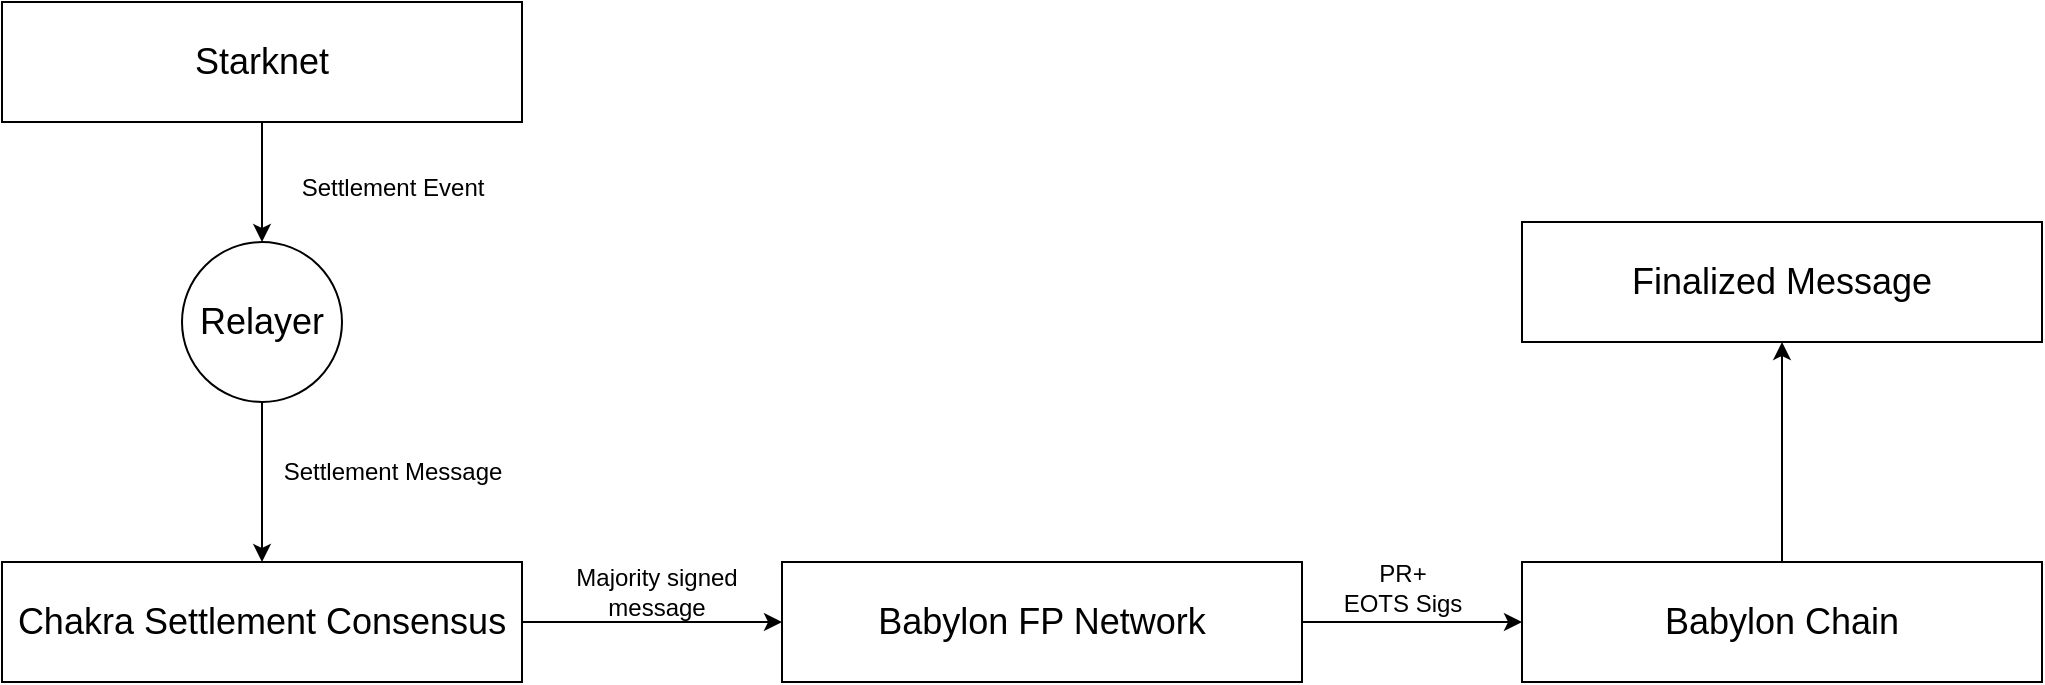 <mxfile version="24.7.8">
  <diagram name="第 1 页" id="hiAz2fmXMrzASrP7i6Rt">
    <mxGraphModel dx="1024" dy="1135" grid="1" gridSize="10" guides="1" tooltips="1" connect="1" arrows="1" fold="1" page="1" pageScale="1" pageWidth="1169" pageHeight="827" math="0" shadow="0">
      <root>
        <mxCell id="0" />
        <mxCell id="1" parent="0" />
        <mxCell id="19Ys3CgmfC235RJ0CHdx-4" value="" style="edgeStyle=orthogonalEdgeStyle;rounded=0;orthogonalLoop=1;jettySize=auto;html=1;" edge="1" parent="1" source="19Ys3CgmfC235RJ0CHdx-1" target="19Ys3CgmfC235RJ0CHdx-3">
          <mxGeometry relative="1" as="geometry" />
        </mxCell>
        <mxCell id="19Ys3CgmfC235RJ0CHdx-1" value="&lt;font style=&quot;font-size: 18px;&quot;&gt;Starknet&lt;/font&gt;" style="rounded=0;whiteSpace=wrap;html=1;" vertex="1" parent="1">
          <mxGeometry x="130" y="140" width="260" height="60" as="geometry" />
        </mxCell>
        <mxCell id="19Ys3CgmfC235RJ0CHdx-11" style="edgeStyle=orthogonalEdgeStyle;rounded=0;orthogonalLoop=1;jettySize=auto;html=1;entryX=0;entryY=0.5;entryDx=0;entryDy=0;" edge="1" parent="1" source="19Ys3CgmfC235RJ0CHdx-2" target="19Ys3CgmfC235RJ0CHdx-8">
          <mxGeometry relative="1" as="geometry" />
        </mxCell>
        <mxCell id="19Ys3CgmfC235RJ0CHdx-2" value="&lt;font style=&quot;font-size: 18px;&quot;&gt;Chakra Settlement Consensus&lt;/font&gt;" style="rounded=0;whiteSpace=wrap;html=1;" vertex="1" parent="1">
          <mxGeometry x="130" y="420" width="260" height="60" as="geometry" />
        </mxCell>
        <mxCell id="19Ys3CgmfC235RJ0CHdx-6" value="" style="edgeStyle=orthogonalEdgeStyle;rounded=0;orthogonalLoop=1;jettySize=auto;html=1;" edge="1" parent="1" source="19Ys3CgmfC235RJ0CHdx-3" target="19Ys3CgmfC235RJ0CHdx-2">
          <mxGeometry relative="1" as="geometry" />
        </mxCell>
        <mxCell id="19Ys3CgmfC235RJ0CHdx-3" value="&lt;font style=&quot;font-size: 18px;&quot;&gt;Relayer&lt;/font&gt;" style="ellipse;whiteSpace=wrap;html=1;aspect=fixed;" vertex="1" parent="1">
          <mxGeometry x="220" y="260" width="80" height="80" as="geometry" />
        </mxCell>
        <mxCell id="19Ys3CgmfC235RJ0CHdx-5" value="Settlement Event" style="text;html=1;align=center;verticalAlign=middle;resizable=0;points=[];autosize=1;strokeColor=none;fillColor=none;" vertex="1" parent="1">
          <mxGeometry x="270" y="218" width="110" height="30" as="geometry" />
        </mxCell>
        <mxCell id="19Ys3CgmfC235RJ0CHdx-7" value="Settlement Message" style="text;html=1;align=center;verticalAlign=middle;resizable=0;points=[];autosize=1;strokeColor=none;fillColor=none;" vertex="1" parent="1">
          <mxGeometry x="260" y="360" width="130" height="30" as="geometry" />
        </mxCell>
        <mxCell id="19Ys3CgmfC235RJ0CHdx-13" value="" style="edgeStyle=orthogonalEdgeStyle;rounded=0;orthogonalLoop=1;jettySize=auto;html=1;" edge="1" parent="1" source="19Ys3CgmfC235RJ0CHdx-8" target="19Ys3CgmfC235RJ0CHdx-12">
          <mxGeometry relative="1" as="geometry" />
        </mxCell>
        <mxCell id="19Ys3CgmfC235RJ0CHdx-8" value="&lt;font style=&quot;font-size: 18px;&quot;&gt;Babylon FP Network&lt;/font&gt;" style="rounded=0;whiteSpace=wrap;html=1;" vertex="1" parent="1">
          <mxGeometry x="520" y="420" width="260" height="60" as="geometry" />
        </mxCell>
        <mxCell id="19Ys3CgmfC235RJ0CHdx-19" value="" style="edgeStyle=orthogonalEdgeStyle;rounded=0;orthogonalLoop=1;jettySize=auto;html=1;" edge="1" parent="1" source="19Ys3CgmfC235RJ0CHdx-12" target="19Ys3CgmfC235RJ0CHdx-18">
          <mxGeometry relative="1" as="geometry" />
        </mxCell>
        <mxCell id="19Ys3CgmfC235RJ0CHdx-12" value="&lt;font style=&quot;font-size: 18px;&quot;&gt;Babylon Chain&lt;/font&gt;" style="rounded=0;whiteSpace=wrap;html=1;" vertex="1" parent="1">
          <mxGeometry x="890" y="420" width="260" height="60" as="geometry" />
        </mxCell>
        <mxCell id="19Ys3CgmfC235RJ0CHdx-14" value="Majority signed &lt;br&gt;message" style="text;html=1;align=center;verticalAlign=middle;resizable=0;points=[];autosize=1;strokeColor=none;fillColor=none;" vertex="1" parent="1">
          <mxGeometry x="407" y="415" width="100" height="40" as="geometry" />
        </mxCell>
        <mxCell id="19Ys3CgmfC235RJ0CHdx-16" value="PR+&lt;br&gt;EOTS Sigs" style="text;html=1;align=center;verticalAlign=middle;resizable=0;points=[];autosize=1;strokeColor=none;fillColor=none;" vertex="1" parent="1">
          <mxGeometry x="790" y="413" width="80" height="40" as="geometry" />
        </mxCell>
        <mxCell id="19Ys3CgmfC235RJ0CHdx-18" value="&lt;font style=&quot;font-size: 18px;&quot;&gt;Finalized Message&lt;/font&gt;" style="rounded=0;whiteSpace=wrap;html=1;" vertex="1" parent="1">
          <mxGeometry x="890" y="250" width="260" height="60" as="geometry" />
        </mxCell>
      </root>
    </mxGraphModel>
  </diagram>
</mxfile>
